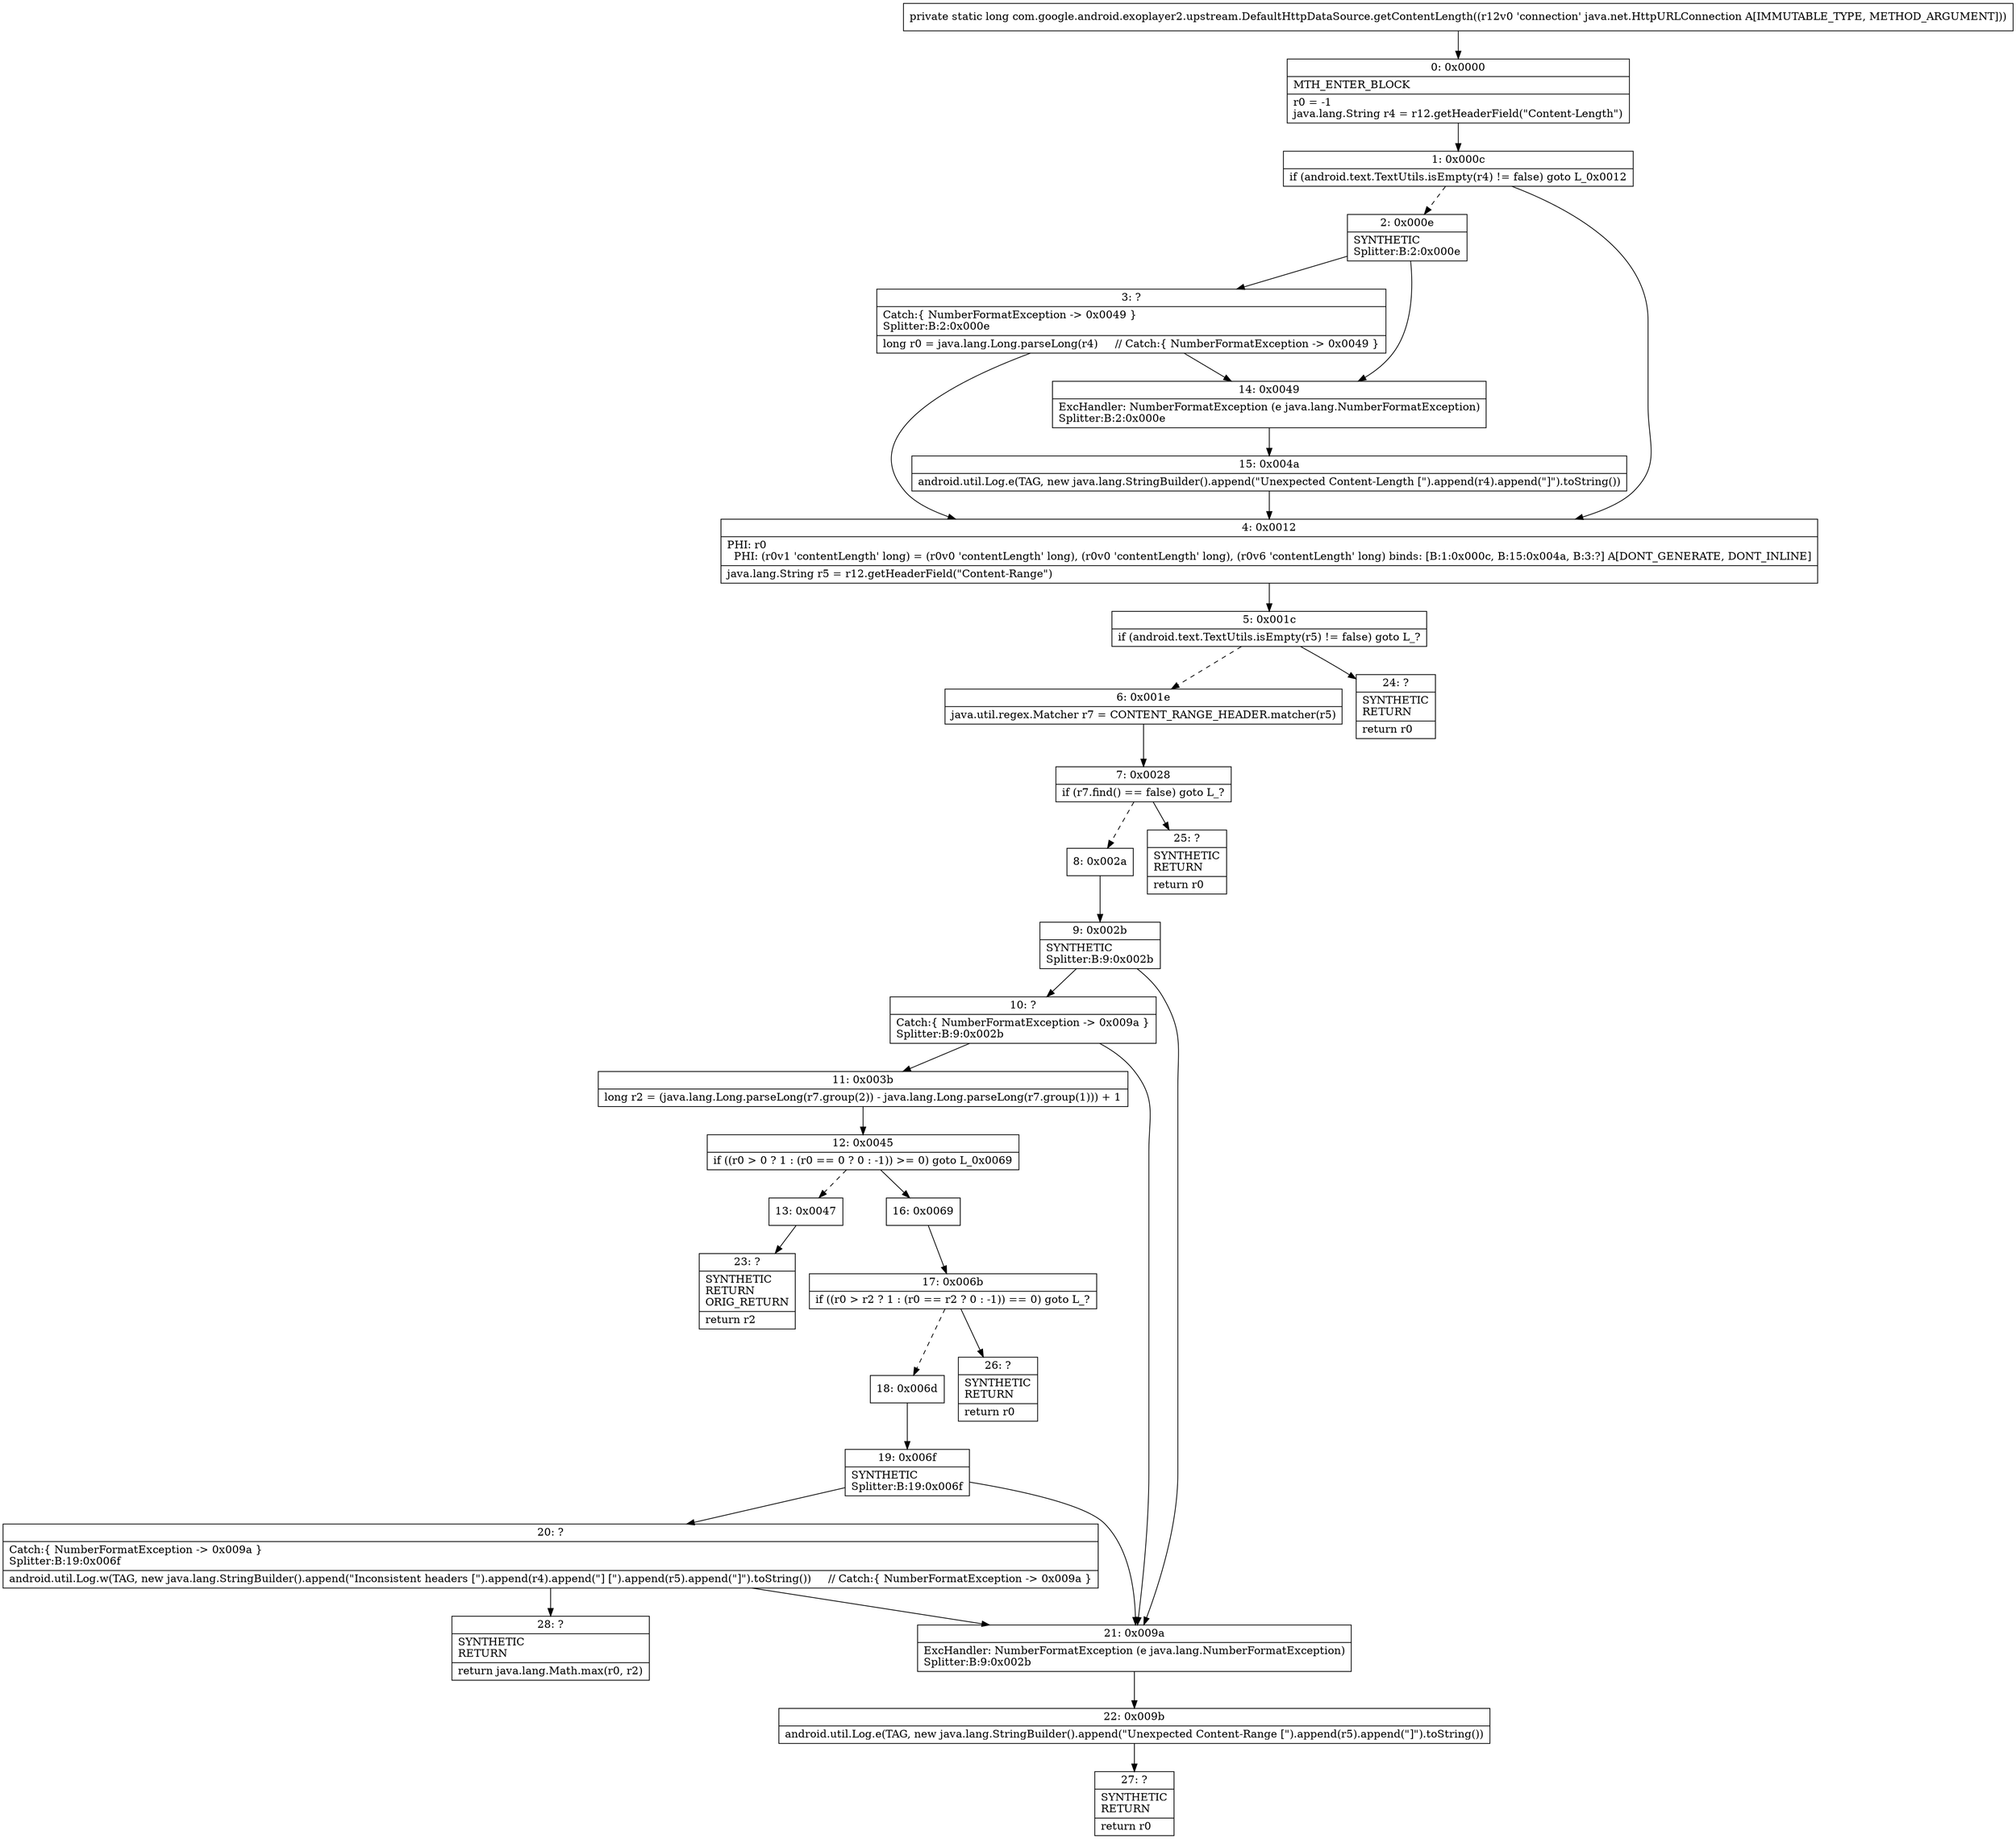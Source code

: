 digraph "CFG forcom.google.android.exoplayer2.upstream.DefaultHttpDataSource.getContentLength(Ljava\/net\/HttpURLConnection;)J" {
Node_0 [shape=record,label="{0\:\ 0x0000|MTH_ENTER_BLOCK\l|r0 = \-1\ljava.lang.String r4 = r12.getHeaderField(\"Content\-Length\")\l}"];
Node_1 [shape=record,label="{1\:\ 0x000c|if (android.text.TextUtils.isEmpty(r4) != false) goto L_0x0012\l}"];
Node_2 [shape=record,label="{2\:\ 0x000e|SYNTHETIC\lSplitter:B:2:0x000e\l}"];
Node_3 [shape=record,label="{3\:\ ?|Catch:\{ NumberFormatException \-\> 0x0049 \}\lSplitter:B:2:0x000e\l|long r0 = java.lang.Long.parseLong(r4)     \/\/ Catch:\{ NumberFormatException \-\> 0x0049 \}\l}"];
Node_4 [shape=record,label="{4\:\ 0x0012|PHI: r0 \l  PHI: (r0v1 'contentLength' long) = (r0v0 'contentLength' long), (r0v0 'contentLength' long), (r0v6 'contentLength' long) binds: [B:1:0x000c, B:15:0x004a, B:3:?] A[DONT_GENERATE, DONT_INLINE]\l|java.lang.String r5 = r12.getHeaderField(\"Content\-Range\")\l}"];
Node_5 [shape=record,label="{5\:\ 0x001c|if (android.text.TextUtils.isEmpty(r5) != false) goto L_?\l}"];
Node_6 [shape=record,label="{6\:\ 0x001e|java.util.regex.Matcher r7 = CONTENT_RANGE_HEADER.matcher(r5)\l}"];
Node_7 [shape=record,label="{7\:\ 0x0028|if (r7.find() == false) goto L_?\l}"];
Node_8 [shape=record,label="{8\:\ 0x002a}"];
Node_9 [shape=record,label="{9\:\ 0x002b|SYNTHETIC\lSplitter:B:9:0x002b\l}"];
Node_10 [shape=record,label="{10\:\ ?|Catch:\{ NumberFormatException \-\> 0x009a \}\lSplitter:B:9:0x002b\l}"];
Node_11 [shape=record,label="{11\:\ 0x003b|long r2 = (java.lang.Long.parseLong(r7.group(2)) \- java.lang.Long.parseLong(r7.group(1))) + 1\l}"];
Node_12 [shape=record,label="{12\:\ 0x0045|if ((r0 \> 0 ? 1 : (r0 == 0 ? 0 : \-1)) \>= 0) goto L_0x0069\l}"];
Node_13 [shape=record,label="{13\:\ 0x0047}"];
Node_14 [shape=record,label="{14\:\ 0x0049|ExcHandler: NumberFormatException (e java.lang.NumberFormatException)\lSplitter:B:2:0x000e\l}"];
Node_15 [shape=record,label="{15\:\ 0x004a|android.util.Log.e(TAG, new java.lang.StringBuilder().append(\"Unexpected Content\-Length [\").append(r4).append(\"]\").toString())\l}"];
Node_16 [shape=record,label="{16\:\ 0x0069}"];
Node_17 [shape=record,label="{17\:\ 0x006b|if ((r0 \> r2 ? 1 : (r0 == r2 ? 0 : \-1)) == 0) goto L_?\l}"];
Node_18 [shape=record,label="{18\:\ 0x006d}"];
Node_19 [shape=record,label="{19\:\ 0x006f|SYNTHETIC\lSplitter:B:19:0x006f\l}"];
Node_20 [shape=record,label="{20\:\ ?|Catch:\{ NumberFormatException \-\> 0x009a \}\lSplitter:B:19:0x006f\l|android.util.Log.w(TAG, new java.lang.StringBuilder().append(\"Inconsistent headers [\").append(r4).append(\"] [\").append(r5).append(\"]\").toString())     \/\/ Catch:\{ NumberFormatException \-\> 0x009a \}\l}"];
Node_21 [shape=record,label="{21\:\ 0x009a|ExcHandler: NumberFormatException (e java.lang.NumberFormatException)\lSplitter:B:9:0x002b\l}"];
Node_22 [shape=record,label="{22\:\ 0x009b|android.util.Log.e(TAG, new java.lang.StringBuilder().append(\"Unexpected Content\-Range [\").append(r5).append(\"]\").toString())\l}"];
Node_23 [shape=record,label="{23\:\ ?|SYNTHETIC\lRETURN\lORIG_RETURN\l|return r2\l}"];
Node_24 [shape=record,label="{24\:\ ?|SYNTHETIC\lRETURN\l|return r0\l}"];
Node_25 [shape=record,label="{25\:\ ?|SYNTHETIC\lRETURN\l|return r0\l}"];
Node_26 [shape=record,label="{26\:\ ?|SYNTHETIC\lRETURN\l|return r0\l}"];
Node_27 [shape=record,label="{27\:\ ?|SYNTHETIC\lRETURN\l|return r0\l}"];
Node_28 [shape=record,label="{28\:\ ?|SYNTHETIC\lRETURN\l|return java.lang.Math.max(r0, r2)\l}"];
MethodNode[shape=record,label="{private static long com.google.android.exoplayer2.upstream.DefaultHttpDataSource.getContentLength((r12v0 'connection' java.net.HttpURLConnection A[IMMUTABLE_TYPE, METHOD_ARGUMENT])) }"];
MethodNode -> Node_0;
Node_0 -> Node_1;
Node_1 -> Node_2[style=dashed];
Node_1 -> Node_4;
Node_2 -> Node_3;
Node_2 -> Node_14;
Node_3 -> Node_14;
Node_3 -> Node_4;
Node_4 -> Node_5;
Node_5 -> Node_6[style=dashed];
Node_5 -> Node_24;
Node_6 -> Node_7;
Node_7 -> Node_8[style=dashed];
Node_7 -> Node_25;
Node_8 -> Node_9;
Node_9 -> Node_10;
Node_9 -> Node_21;
Node_10 -> Node_11;
Node_10 -> Node_21;
Node_11 -> Node_12;
Node_12 -> Node_13[style=dashed];
Node_12 -> Node_16;
Node_13 -> Node_23;
Node_14 -> Node_15;
Node_15 -> Node_4;
Node_16 -> Node_17;
Node_17 -> Node_18[style=dashed];
Node_17 -> Node_26;
Node_18 -> Node_19;
Node_19 -> Node_20;
Node_19 -> Node_21;
Node_20 -> Node_21;
Node_20 -> Node_28;
Node_21 -> Node_22;
Node_22 -> Node_27;
}

